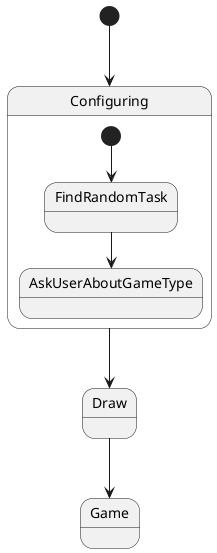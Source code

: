 @startuml
[*] --> Configuring
Configuring --> Draw
Draw --> Game

state Configuring {
  [*] --> FindRandomTask
  FindRandomTask --> AskUserAboutGameType
}
@enduml
